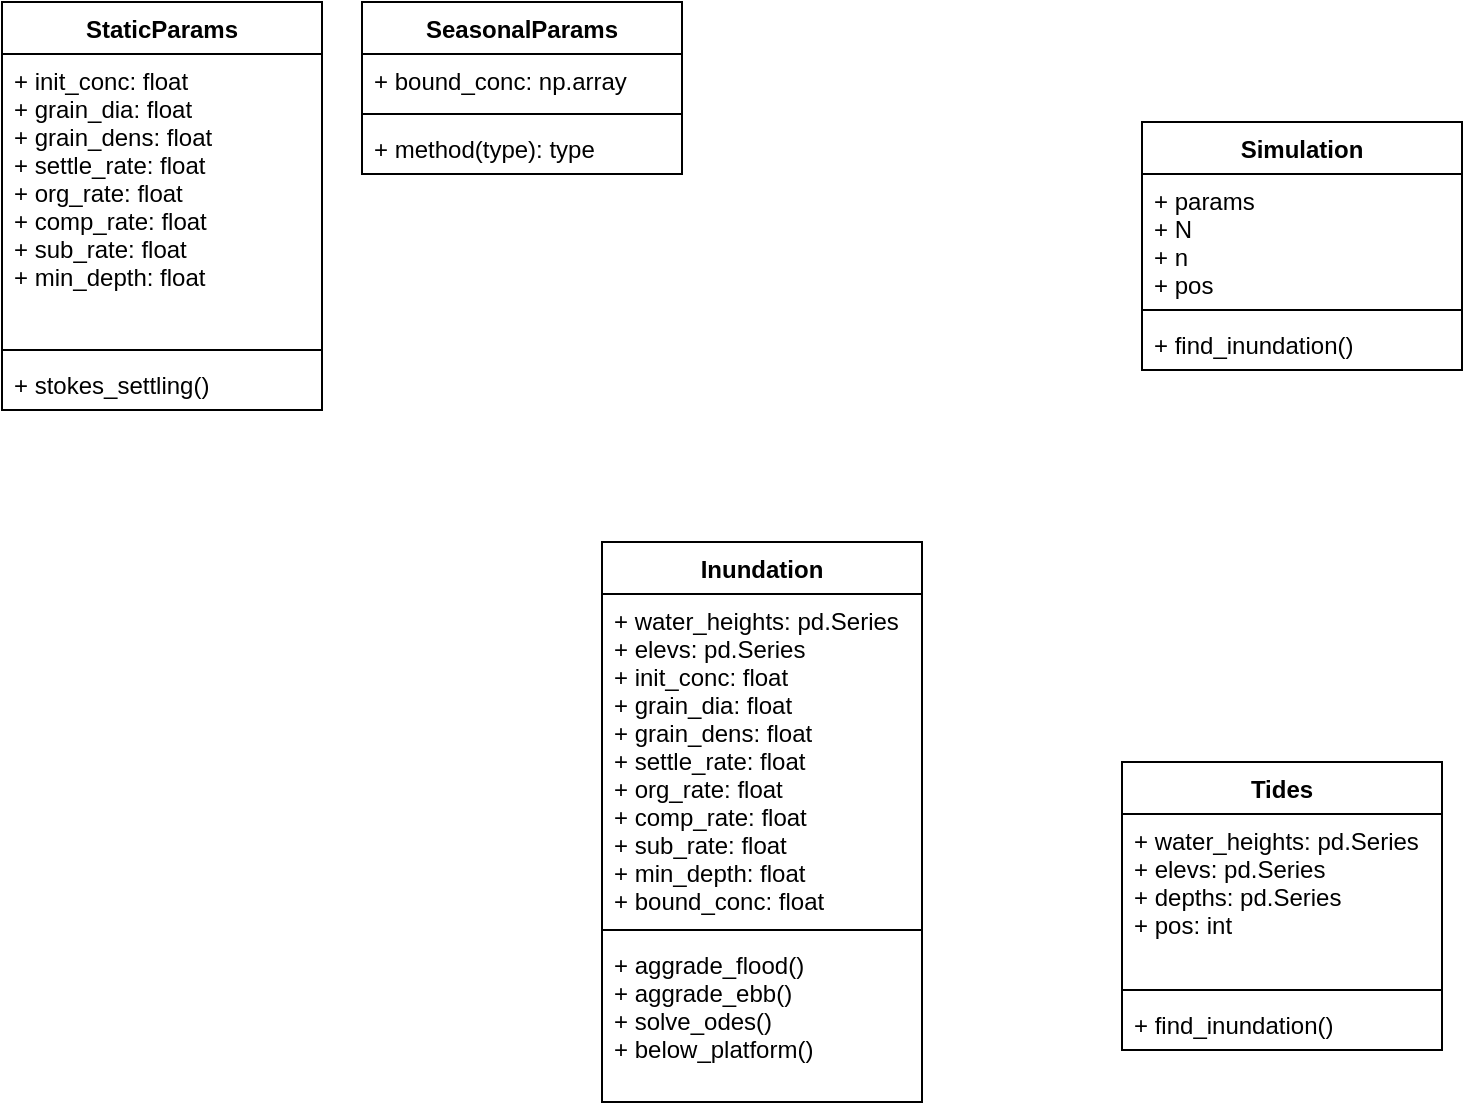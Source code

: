 <mxfile version="14.5.3" type="github">
  <diagram id="utaHkir9cNiWWHMlUNL8" name="Page-1">
    <mxGraphModel dx="981" dy="637" grid="1" gridSize="10" guides="1" tooltips="1" connect="1" arrows="1" fold="1" page="1" pageScale="1" pageWidth="850" pageHeight="1100" math="0" shadow="0">
      <root>
        <mxCell id="0" />
        <mxCell id="1" parent="0" />
        <mxCell id="2rcn7Dy2VV2zYY0n1cLn-5" value="Simulation" style="swimlane;fontStyle=1;align=center;verticalAlign=top;childLayout=stackLayout;horizontal=1;startSize=26;horizontalStack=0;resizeParent=1;resizeParentMax=0;resizeLast=0;collapsible=1;marginBottom=0;" vertex="1" parent="1">
          <mxGeometry x="600" y="80" width="160" height="124" as="geometry" />
        </mxCell>
        <mxCell id="2rcn7Dy2VV2zYY0n1cLn-6" value="+ params&#xa;+ N&#xa;+ n&#xa;+ pos" style="text;strokeColor=none;fillColor=none;align=left;verticalAlign=top;spacingLeft=4;spacingRight=4;overflow=hidden;rotatable=0;points=[[0,0.5],[1,0.5]];portConstraint=eastwest;" vertex="1" parent="2rcn7Dy2VV2zYY0n1cLn-5">
          <mxGeometry y="26" width="160" height="64" as="geometry" />
        </mxCell>
        <mxCell id="2rcn7Dy2VV2zYY0n1cLn-7" value="" style="line;strokeWidth=1;fillColor=none;align=left;verticalAlign=middle;spacingTop=-1;spacingLeft=3;spacingRight=3;rotatable=0;labelPosition=right;points=[];portConstraint=eastwest;" vertex="1" parent="2rcn7Dy2VV2zYY0n1cLn-5">
          <mxGeometry y="90" width="160" height="8" as="geometry" />
        </mxCell>
        <mxCell id="2rcn7Dy2VV2zYY0n1cLn-8" value="+ find_inundation()" style="text;strokeColor=none;fillColor=none;align=left;verticalAlign=top;spacingLeft=4;spacingRight=4;overflow=hidden;rotatable=0;points=[[0,0.5],[1,0.5]];portConstraint=eastwest;" vertex="1" parent="2rcn7Dy2VV2zYY0n1cLn-5">
          <mxGeometry y="98" width="160" height="26" as="geometry" />
        </mxCell>
        <mxCell id="2rcn7Dy2VV2zYY0n1cLn-9" value="Inundation" style="swimlane;fontStyle=1;align=center;verticalAlign=top;childLayout=stackLayout;horizontal=1;startSize=26;horizontalStack=0;resizeParent=1;resizeParentMax=0;resizeLast=0;collapsible=1;marginBottom=0;" vertex="1" parent="1">
          <mxGeometry x="330" y="290" width="160" height="280" as="geometry" />
        </mxCell>
        <mxCell id="2rcn7Dy2VV2zYY0n1cLn-10" value="+ water_heights: pd.Series&#xa;+ elevs: pd.Series&#xa;+ init_conc: float&#xa;+ grain_dia: float&#xa;+ grain_dens: float&#xa;+ settle_rate: float&#xa;+ org_rate: float&#xa;+ comp_rate: float&#xa;+ sub_rate: float&#xa;+ min_depth: float&#xa;+ bound_conc: float&#xa;" style="text;strokeColor=none;fillColor=none;align=left;verticalAlign=top;spacingLeft=4;spacingRight=4;overflow=hidden;rotatable=0;points=[[0,0.5],[1,0.5]];portConstraint=eastwest;" vertex="1" parent="2rcn7Dy2VV2zYY0n1cLn-9">
          <mxGeometry y="26" width="160" height="164" as="geometry" />
        </mxCell>
        <mxCell id="2rcn7Dy2VV2zYY0n1cLn-11" value="" style="line;strokeWidth=1;fillColor=none;align=left;verticalAlign=middle;spacingTop=-1;spacingLeft=3;spacingRight=3;rotatable=0;labelPosition=right;points=[];portConstraint=eastwest;" vertex="1" parent="2rcn7Dy2VV2zYY0n1cLn-9">
          <mxGeometry y="190" width="160" height="8" as="geometry" />
        </mxCell>
        <mxCell id="2rcn7Dy2VV2zYY0n1cLn-12" value="+ aggrade_flood()&#xa;+ aggrade_ebb()&#xa;+ solve_odes()&#xa;+ below_platform()" style="text;strokeColor=none;fillColor=none;align=left;verticalAlign=top;spacingLeft=4;spacingRight=4;overflow=hidden;rotatable=0;points=[[0,0.5],[1,0.5]];portConstraint=eastwest;" vertex="1" parent="2rcn7Dy2VV2zYY0n1cLn-9">
          <mxGeometry y="198" width="160" height="82" as="geometry" />
        </mxCell>
        <mxCell id="2rcn7Dy2VV2zYY0n1cLn-22" value="StaticParams" style="swimlane;fontStyle=1;align=center;verticalAlign=top;childLayout=stackLayout;horizontal=1;startSize=26;horizontalStack=0;resizeParent=1;resizeParentMax=0;resizeLast=0;collapsible=1;marginBottom=0;" vertex="1" parent="1">
          <mxGeometry x="30" y="20" width="160" height="204" as="geometry" />
        </mxCell>
        <mxCell id="2rcn7Dy2VV2zYY0n1cLn-23" value="+ init_conc: float&#xa;+ grain_dia: float&#xa;+ grain_dens: float&#xa;+ settle_rate: float&#xa;+ org_rate: float&#xa;+ comp_rate: float&#xa;+ sub_rate: float&#xa;+ min_depth: float" style="text;strokeColor=none;fillColor=none;align=left;verticalAlign=top;spacingLeft=4;spacingRight=4;overflow=hidden;rotatable=0;points=[[0,0.5],[1,0.5]];portConstraint=eastwest;" vertex="1" parent="2rcn7Dy2VV2zYY0n1cLn-22">
          <mxGeometry y="26" width="160" height="144" as="geometry" />
        </mxCell>
        <mxCell id="2rcn7Dy2VV2zYY0n1cLn-24" value="" style="line;strokeWidth=1;fillColor=none;align=left;verticalAlign=middle;spacingTop=-1;spacingLeft=3;spacingRight=3;rotatable=0;labelPosition=right;points=[];portConstraint=eastwest;" vertex="1" parent="2rcn7Dy2VV2zYY0n1cLn-22">
          <mxGeometry y="170" width="160" height="8" as="geometry" />
        </mxCell>
        <mxCell id="2rcn7Dy2VV2zYY0n1cLn-25" value="+ stokes_settling()" style="text;strokeColor=none;fillColor=none;align=left;verticalAlign=top;spacingLeft=4;spacingRight=4;overflow=hidden;rotatable=0;points=[[0,0.5],[1,0.5]];portConstraint=eastwest;" vertex="1" parent="2rcn7Dy2VV2zYY0n1cLn-22">
          <mxGeometry y="178" width="160" height="26" as="geometry" />
        </mxCell>
        <mxCell id="2rcn7Dy2VV2zYY0n1cLn-26" value="SeasonalParams" style="swimlane;fontStyle=1;align=center;verticalAlign=top;childLayout=stackLayout;horizontal=1;startSize=26;horizontalStack=0;resizeParent=1;resizeParentMax=0;resizeLast=0;collapsible=1;marginBottom=0;" vertex="1" parent="1">
          <mxGeometry x="210" y="20" width="160" height="86" as="geometry" />
        </mxCell>
        <mxCell id="2rcn7Dy2VV2zYY0n1cLn-27" value="+ bound_conc: np.array" style="text;strokeColor=none;fillColor=none;align=left;verticalAlign=top;spacingLeft=4;spacingRight=4;overflow=hidden;rotatable=0;points=[[0,0.5],[1,0.5]];portConstraint=eastwest;" vertex="1" parent="2rcn7Dy2VV2zYY0n1cLn-26">
          <mxGeometry y="26" width="160" height="26" as="geometry" />
        </mxCell>
        <mxCell id="2rcn7Dy2VV2zYY0n1cLn-28" value="" style="line;strokeWidth=1;fillColor=none;align=left;verticalAlign=middle;spacingTop=-1;spacingLeft=3;spacingRight=3;rotatable=0;labelPosition=right;points=[];portConstraint=eastwest;" vertex="1" parent="2rcn7Dy2VV2zYY0n1cLn-26">
          <mxGeometry y="52" width="160" height="8" as="geometry" />
        </mxCell>
        <mxCell id="2rcn7Dy2VV2zYY0n1cLn-29" value="+ method(type): type" style="text;strokeColor=none;fillColor=none;align=left;verticalAlign=top;spacingLeft=4;spacingRight=4;overflow=hidden;rotatable=0;points=[[0,0.5],[1,0.5]];portConstraint=eastwest;" vertex="1" parent="2rcn7Dy2VV2zYY0n1cLn-26">
          <mxGeometry y="60" width="160" height="26" as="geometry" />
        </mxCell>
        <mxCell id="2rcn7Dy2VV2zYY0n1cLn-30" value="Tides" style="swimlane;fontStyle=1;align=center;verticalAlign=top;childLayout=stackLayout;horizontal=1;startSize=26;horizontalStack=0;resizeParent=1;resizeParentMax=0;resizeLast=0;collapsible=1;marginBottom=0;" vertex="1" parent="1">
          <mxGeometry x="590" y="400" width="160" height="144" as="geometry" />
        </mxCell>
        <mxCell id="2rcn7Dy2VV2zYY0n1cLn-31" value="+ water_heights: pd.Series&#xa;+ elevs: pd.Series&#xa;+ depths: pd.Series&#xa;+ pos: int" style="text;strokeColor=none;fillColor=none;align=left;verticalAlign=top;spacingLeft=4;spacingRight=4;overflow=hidden;rotatable=0;points=[[0,0.5],[1,0.5]];portConstraint=eastwest;" vertex="1" parent="2rcn7Dy2VV2zYY0n1cLn-30">
          <mxGeometry y="26" width="160" height="84" as="geometry" />
        </mxCell>
        <mxCell id="2rcn7Dy2VV2zYY0n1cLn-32" value="" style="line;strokeWidth=1;fillColor=none;align=left;verticalAlign=middle;spacingTop=-1;spacingLeft=3;spacingRight=3;rotatable=0;labelPosition=right;points=[];portConstraint=eastwest;" vertex="1" parent="2rcn7Dy2VV2zYY0n1cLn-30">
          <mxGeometry y="110" width="160" height="8" as="geometry" />
        </mxCell>
        <mxCell id="2rcn7Dy2VV2zYY0n1cLn-33" value="+ find_inundation()" style="text;strokeColor=none;fillColor=none;align=left;verticalAlign=top;spacingLeft=4;spacingRight=4;overflow=hidden;rotatable=0;points=[[0,0.5],[1,0.5]];portConstraint=eastwest;" vertex="1" parent="2rcn7Dy2VV2zYY0n1cLn-30">
          <mxGeometry y="118" width="160" height="26" as="geometry" />
        </mxCell>
      </root>
    </mxGraphModel>
  </diagram>
</mxfile>
